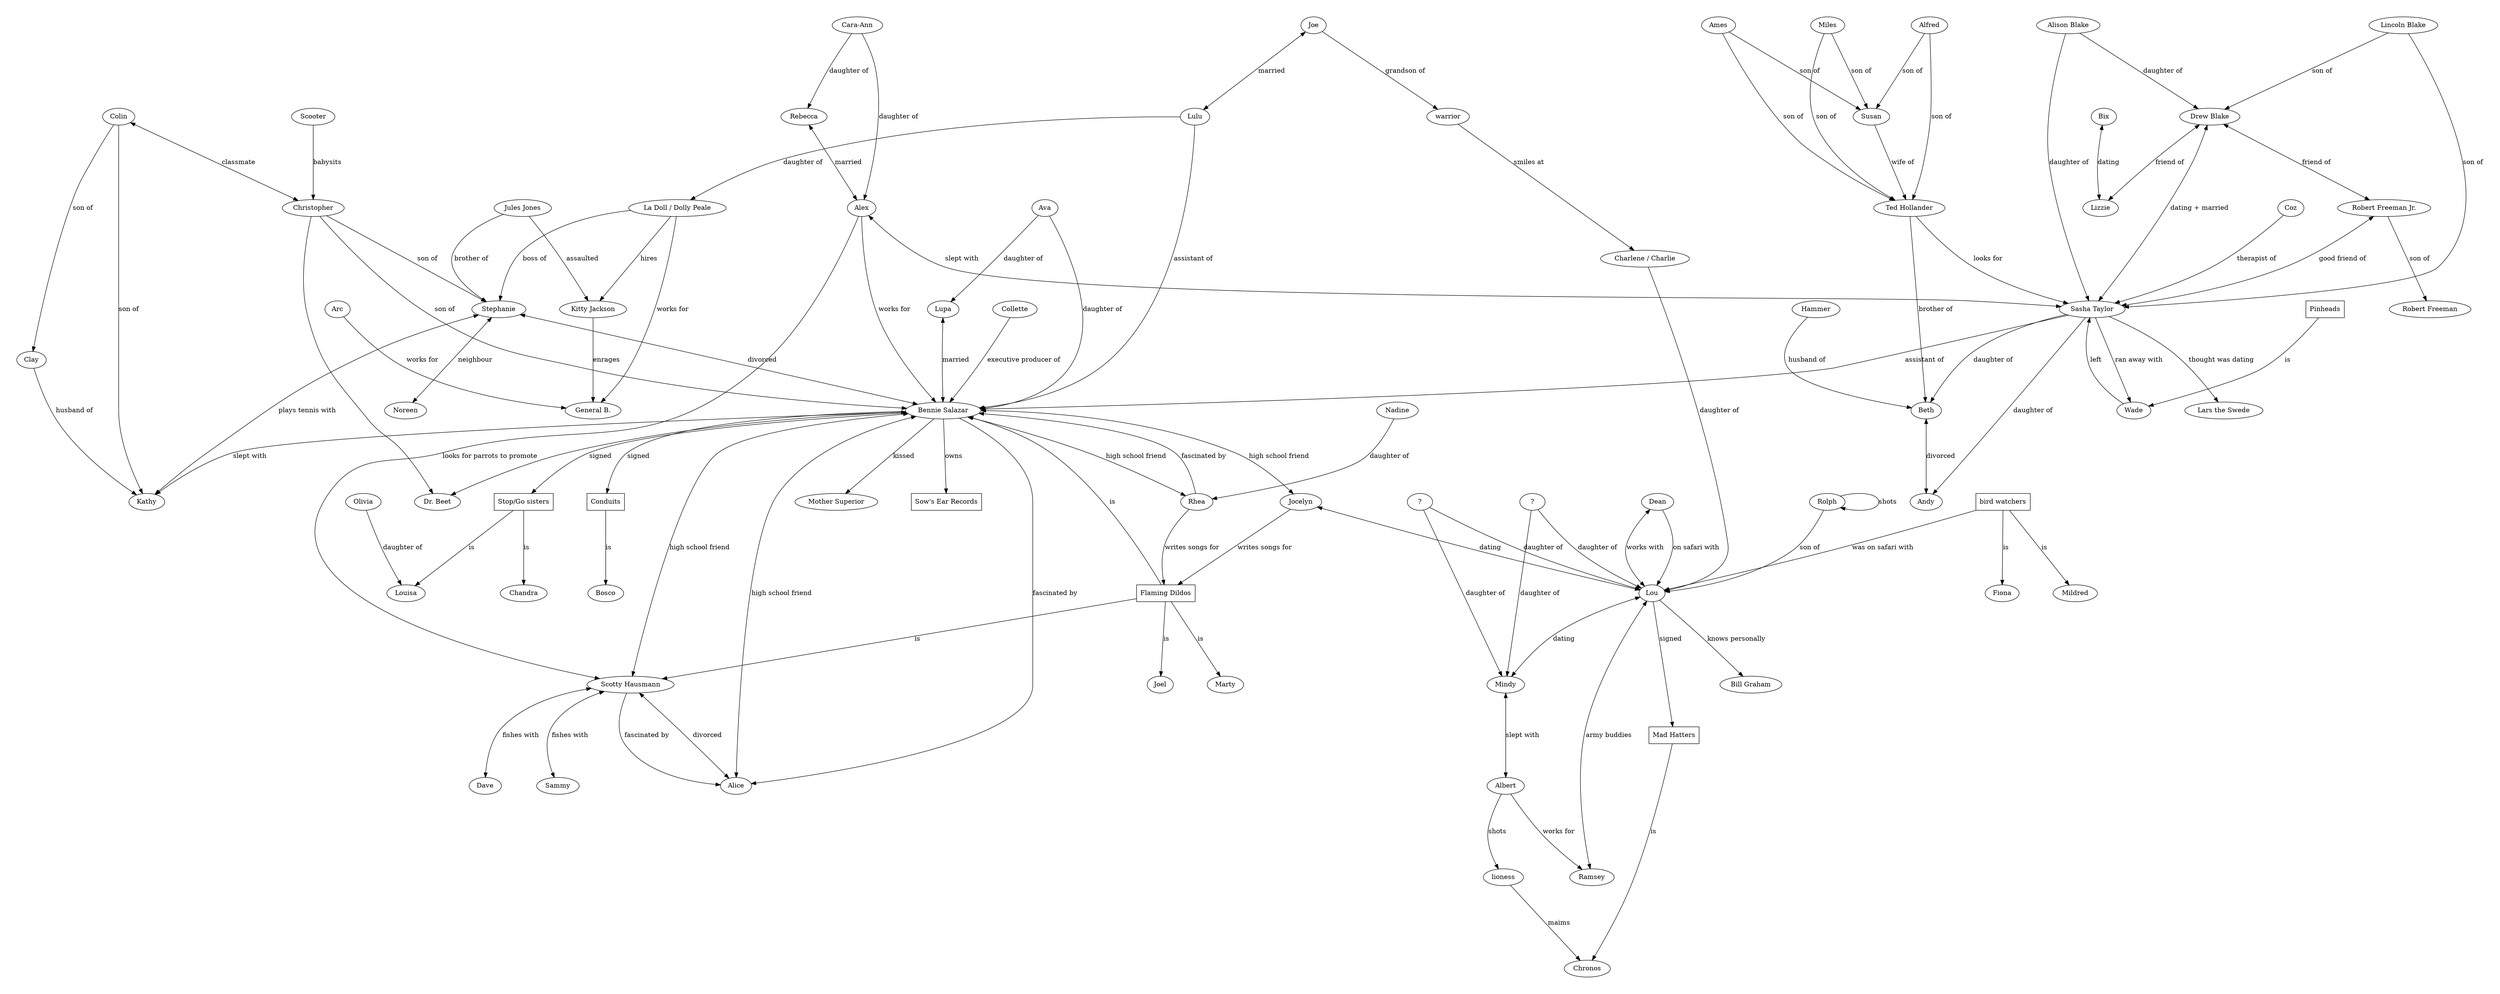 // render with: dot -Tpng assets/a-visit-from-the-goon-squad.dot > assets/a-visit-from-the-goon-squad.png

digraph characters {
    graph [pad="0.5", nodesep="1", ranksep="2"];

    sasha [label="Sasha Taylor"]
    coz [label="Coz"]
    alex [label="Alex"]
    bennie [label="Bennie Salazar"]

    collette [label="Collette"]
    stop_go_sisters [label="Stop/Go sisters", shape="box"]
    mother_superior [label="Mother Superior"]
    sows_ear_records [label="Sow's Ear Records", shape="box"]
    stephanie [label="Stephanie"]
    chris [label="Christopher"]
    scotty [label="Scotty Hausmann"]
    alice [label="Alice"]
    jocelyn [label="Jocelyn"]
    rhea [label="Rhea"]
    dr_beet [label="Dr. Beet"]
    chandra [label="Chandra"]
    louisa [label="Louisa"]
    olivia [label="Olivia"]

    flaming_dildos [label="Flaming Dildos", shape="box"]
    lou [label="Lou"]
    bill_graham [label="Bill Graham"]
    joel [label="Joel"]
    marty [label="Marty"]
    charlie [label="Charlene / Charlie"]
    rolph [label="Rolph"]

    mindy [label="Mindy"]
    ramsey [label="Ramsey"]
    albert [label="Albert"]
    mad_hatters [label="Mad Hatters", shape="box"]
    chronos [label="Chronos"]
    bird_watchers [label="bird watchers", shape="box"]
    mildred [label="Mildred"]
    fiona [label="Fiona"]
    dean [label="Dean"]
    unknown1 [label="?"]
    unknown2 [label="?"]
    lulu [label="Lulu"]
    warrior [label="warrior"]
    joe [label="Joe"]

    nadine [label="Nadine"]

    dave [label="Dave"]
    sammy [label="Sammy"]

    kathy [label="Kathy"]
    clay [label="Clay"]
    colin [label="Colin"]
    kitty [label="Kitty Jackson"]
    jules [label="Jules Jones"]
    scooter [label="Scooter"]
    noreen [label="Noreen"]
    bosco [label="Bosco"]
    conduits [label="Conduits", shape="box"]
    dolly [label="La Doll / Dolly Peale"]

    general [label="General B."]
    arc [label="Arc"]

    drew [label="Drew Blake"]
    rob [label="Robert Freeman Jr."]
    coach_freeman [label="Robert Freeman"]
    lizzie [label="Lizzie"]
    bix [label="Bix"]
    lars [label="Lars the Swede"]

    ted [label="Ted Hollander"]
    beth [label="Beth"]
    hammer [label="Hammer"]
    susan [label="Susan"]
    alfred [label="Alfred"]
    ames [label="Ames"]
    miles [label="Miles"]
    andy [label="Andy"]
    pinheads [label="Pinheads", shape="box"]
    wade [label="Wade"]

    alison [label="Alison Blake"]
    lincoln [label="Lincoln Blake"]

    ava [label="Ava"]
    cara_ann [label="Cara-Ann"]
    rebecca [label="Rebecca"]
    lupa [label="Lupa"]


    // Chapter 1 - Found Objects
    coz -> sasha [label="therapist of"]
    alex -> sasha [label="slept with", dir="both"]
    sasha -> bennie [label="assistant of"]

    // Chapter 2 - The Gold Cure
    collette -> bennie [label="executive producer of"]
    bennie -> stop_go_sisters [label="signed"]
    bennie -> mother_superior [label="kissed"]
    bennie -> sows_ear_records [label="owns"]
    stephanie -> bennie [label="divorced", dir="both"]
    chris -> bennie [label="son of"]
    chris -> stephanie [label="son of"]
    bennie -> scotty [label="high school friend", dir="both"]
    bennie -> alice [label="high school friend", dir="both"]
    bennie -> jocelyn [label="high school friend", dir="both"]
    bennie -> rhea [label="high school friend", dir="both"]
    bennie -> dr_beet
    chris -> dr_beet
    stop_go_sisters -> chandra [label="is"]
    stop_go_sisters -> louisa [label="is"]
    olivia -> louisa [label="daughter of"]

    // Chapter 3 - Ask Me If I care
    scotty -> alice [label="fascinated by"]
    bennie -> alice [label="fascinated by"]
    rhea -> bennie [label="fascinated by"]
    flaming_dildos -> scotty [label="is"]
    flaming_dildos -> bennie [label="is"]
    flaming_dildos -> joel [label="is"]
    flaming_dildos -> marty [label="is"]
    jocelyn -> flaming_dildos [label="writes songs for"]
    rhea -> flaming_dildos [label="writes songs for"]
    jocelyn -> lou [label="dating", dir="both"]
    lou -> bill_graham [label="knows personally"]
    charlie -> lou [label="daughter of"]
    rolph -> lou [label="son of"]
    // scotty -> alice [label="dating", dir="both"] // already as "divorced"

    // Chapter 4 - Safari
    lou -> mindy [label="dating", dir="both"]
    lou -> ramsey [label="army buddies", dir="both"]
    albert -> ramsey [label="works for"]
    lou -> mad_hatters [label="signed"]
    mad_hatters -> chronos [label="is"]
    albert -> lioness [label="shots"]
    lioness -> chronos [label="maims"]
    bird_watchers -> mildred [label="is"]
    bird_watchers -> fiona [label="is"]
    bird_watchers -> lou [label="was on safari with"]
    dean -> lou [label="on safari with"]
    dean -> lou [label="works with", dir="both"]
    mindy -> albert [label="slept with", dir="both"]
    unknown1 -> mindy [label="daughter of"]
    unknown2 -> mindy [label="daughter of"]
    unknown1 -> lou [label="daughter of"]
    unknown2 -> lou [label="daughter of"]
    rolph -> rolph [label="shots"]
    warrior -> charlie [label="smiles at"]
    joe -> warrior [label="grandson of"]
    joe -> lulu [label="married", dir="both"]

    // Chapter 5 - You (Plural)
    nadine -> rhea [label="daughter of"]

    // Chapter 6 - X's and O's
    scotty -> alice [label="divorced", dir="both"]
    scotty -> dave [label="fishes with", dir="both"]
    scotty -> sammy [label="fishes with", dir="both"]

    // Chapter 7 - A to B
    stephanie -> kathy [label="plays tennis with", dir="both"]
    clay -> kathy [label="husband of"]
    colin -> kathy [label="son of"]
    colin -> clay [label="son of"]
    colin -> chris [label="classmate", dir="both"]
    jules -> stephanie [label="brother of"]
    jules -> kitty [label="assaulted"]
    scooter -> chris [label="babysits"]
    stephanie -> noreen [label="neighbour", dir="both"]
    bennie -> conduits [label="signed"]
    conduits -> bosco [label="is"]
    dolly -> stephanie [label="boss of"]
    bennie -> kathy [label="slept with", dir="both"]

    // Chapter 8 - Selling the General
    dolly -> general [label="works for"]
    arc -> general [label="works for"]
    lulu -> dolly [label="daughter of"]
    dolly -> kitty [label="hires"]
    kitty -> general [label="enrages"]

    // Chapter 9 - Forty-Minute Lunch: Kitty Jackson Opens Up About Love, Fame, and Nixon!
    // nothing new

    // Chapter 10 - Out of Body
    // drew -> sasha [label="dating", dir="both"]   // included in Chapter 12
    rob -> coach_freeman [label="son of"]
    drew -> rob [label="friend of", dir="both"]
    drew -> lizzie [label="friend of", dir="both"]
    bix -> lizzie [label="dating", dir="both"]
    rob -> sasha [label="good friend of", dir="both"]
    sasha -> lars [label="thought was dating"]

    // Chapter 11 - Good-bye, My Love
    ted -> sasha [label="looks for"]
    ted -> beth [label="brother of"]
    sasha -> beth [label="daughter of"]
    sasha -> andy [label="daughter of"]
    hammer -> beth [label="husband of"]
    susan -> ted [label="wife of"]
    alfred -> ted [label="son of"]
    alfred -> susan [label="son of"]
    ames -> ted [label="son of"]
    ames -> susan [label="son of"]
    miles -> ted [label="son of"]
    miles -> susan [label="son of"]
    pinheads -> wade [label="is"]
    sasha -> wade [label="ran away with"]
    wade -> sasha [label="left"]
    beth -> andy [label="divorced", dir="both"]

    // Chapter 12 - Great Rock and Roll Pauses
    drew -> sasha [label="dating + married", dir="both"]
    alison -> sasha [label="daughter of"]
    alison -> drew [label="daughter of"]
    lincoln -> sasha [label="son of"]
    lincoln -> drew [label="son of"]

    // Chapter 13 - Pure Language
    alex -> bennie [label="works for"]
    ava -> bennie [label="daughter of"]
    ava -> lupa [label="daughter of"]
    cara_ann -> alex [label="daughter of"]
    cara_ann -> rebecca [label="daughter of"]
    rebecca -> alex [label="married", dir="both"]
    lupa -> bennie [label="married", dir="both"]
    alex -> scotty [label="looks for parrots to promote"]
    lulu -> bennie [label="assistant of"]
}
